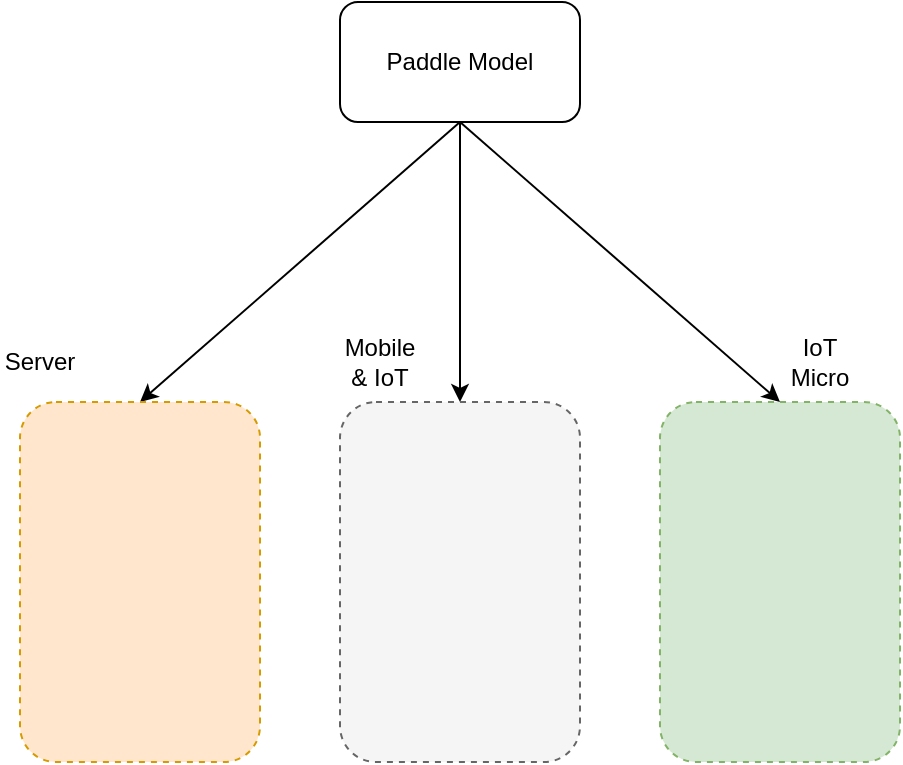 <mxfile version="15.1.0" type="github">
  <diagram id="wW7M70kCXAuxhLI22_DI" name="Page-1">
    <mxGraphModel dx="1035" dy="808" grid="1" gridSize="10" guides="1" tooltips="1" connect="1" arrows="1" fold="1" page="1" pageScale="1" pageWidth="827" pageHeight="1169" math="0" shadow="0">
      <root>
        <mxCell id="0" />
        <mxCell id="1" parent="0" />
        <mxCell id="zlN1Ve-jT4t-Uw-fLpNW-6" style="rounded=0;orthogonalLoop=1;jettySize=auto;html=1;exitX=0.5;exitY=1;exitDx=0;exitDy=0;entryX=0.5;entryY=0;entryDx=0;entryDy=0;" edge="1" parent="1" source="zlN1Ve-jT4t-Uw-fLpNW-1" target="zlN1Ve-jT4t-Uw-fLpNW-2">
          <mxGeometry relative="1" as="geometry" />
        </mxCell>
        <mxCell id="zlN1Ve-jT4t-Uw-fLpNW-7" style="edgeStyle=none;rounded=0;orthogonalLoop=1;jettySize=auto;html=1;exitX=0.5;exitY=1;exitDx=0;exitDy=0;entryX=0.5;entryY=0;entryDx=0;entryDy=0;" edge="1" parent="1" source="zlN1Ve-jT4t-Uw-fLpNW-1" target="zlN1Ve-jT4t-Uw-fLpNW-3">
          <mxGeometry relative="1" as="geometry" />
        </mxCell>
        <mxCell id="zlN1Ve-jT4t-Uw-fLpNW-8" style="edgeStyle=none;rounded=0;orthogonalLoop=1;jettySize=auto;html=1;exitX=0.5;exitY=1;exitDx=0;exitDy=0;entryX=0.5;entryY=0;entryDx=0;entryDy=0;" edge="1" parent="1" source="zlN1Ve-jT4t-Uw-fLpNW-1" target="zlN1Ve-jT4t-Uw-fLpNW-4">
          <mxGeometry relative="1" as="geometry" />
        </mxCell>
        <mxCell id="zlN1Ve-jT4t-Uw-fLpNW-1" value="Paddle Model" style="rounded=1;whiteSpace=wrap;html=1;" vertex="1" parent="1">
          <mxGeometry x="320" y="30" width="120" height="60" as="geometry" />
        </mxCell>
        <mxCell id="zlN1Ve-jT4t-Uw-fLpNW-2" value="" style="rounded=1;whiteSpace=wrap;html=1;dashed=1;fillColor=#ffe6cc;strokeColor=#d79b00;" vertex="1" parent="1">
          <mxGeometry x="160" y="230" width="120" height="180" as="geometry" />
        </mxCell>
        <mxCell id="zlN1Ve-jT4t-Uw-fLpNW-3" value="" style="rounded=1;whiteSpace=wrap;html=1;dashed=1;fillColor=#f5f5f5;strokeColor=#666666;fontColor=#333333;" vertex="1" parent="1">
          <mxGeometry x="320" y="230" width="120" height="180" as="geometry" />
        </mxCell>
        <mxCell id="zlN1Ve-jT4t-Uw-fLpNW-4" value="" style="rounded=1;whiteSpace=wrap;html=1;dashed=1;fillColor=#d5e8d4;strokeColor=#82b366;" vertex="1" parent="1">
          <mxGeometry x="480" y="230" width="120" height="180" as="geometry" />
        </mxCell>
        <mxCell id="zlN1Ve-jT4t-Uw-fLpNW-9" value="Server" style="text;html=1;strokeColor=none;fillColor=none;align=center;verticalAlign=middle;whiteSpace=wrap;rounded=0;dashed=1;" vertex="1" parent="1">
          <mxGeometry x="150" y="200" width="40" height="20" as="geometry" />
        </mxCell>
        <mxCell id="zlN1Ve-jT4t-Uw-fLpNW-10" value="Mobile &amp;amp; IoT" style="text;html=1;strokeColor=none;fillColor=none;align=center;verticalAlign=middle;whiteSpace=wrap;rounded=0;dashed=1;" vertex="1" parent="1">
          <mxGeometry x="320" y="200" width="40" height="20" as="geometry" />
        </mxCell>
        <mxCell id="zlN1Ve-jT4t-Uw-fLpNW-11" value="IoT Micro" style="text;html=1;strokeColor=none;fillColor=none;align=center;verticalAlign=middle;whiteSpace=wrap;rounded=0;dashed=1;" vertex="1" parent="1">
          <mxGeometry x="540" y="200" width="40" height="20" as="geometry" />
        </mxCell>
      </root>
    </mxGraphModel>
  </diagram>
</mxfile>
